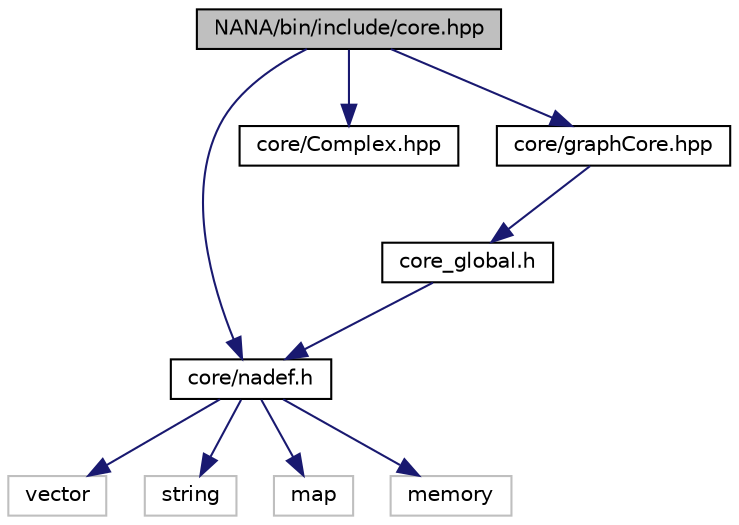 digraph "NANA/bin/include/core.hpp"
{
 // LATEX_PDF_SIZE
  edge [fontname="Helvetica",fontsize="10",labelfontname="Helvetica",labelfontsize="10"];
  node [fontname="Helvetica",fontsize="10",shape=record];
  Node1 [label="NANA/bin/include/core.hpp",height=0.2,width=0.4,color="black", fillcolor="grey75", style="filled", fontcolor="black",tooltip="包含基本的数据结构等"];
  Node1 -> Node2 [color="midnightblue",fontsize="10",style="solid",fontname="Helvetica"];
  Node2 [label="core/nadef.h",height=0.2,width=0.4,color="black", fillcolor="white", style="filled",URL="$bin_2include_2core_2nadef_8h.html",tooltip="数值分析所依赖的定义"];
  Node2 -> Node3 [color="midnightblue",fontsize="10",style="solid",fontname="Helvetica"];
  Node3 [label="vector",height=0.2,width=0.4,color="grey75", fillcolor="white", style="filled",tooltip=" "];
  Node2 -> Node4 [color="midnightblue",fontsize="10",style="solid",fontname="Helvetica"];
  Node4 [label="string",height=0.2,width=0.4,color="grey75", fillcolor="white", style="filled",tooltip=" "];
  Node2 -> Node5 [color="midnightblue",fontsize="10",style="solid",fontname="Helvetica"];
  Node5 [label="map",height=0.2,width=0.4,color="grey75", fillcolor="white", style="filled",tooltip=" "];
  Node2 -> Node6 [color="midnightblue",fontsize="10",style="solid",fontname="Helvetica"];
  Node6 [label="memory",height=0.2,width=0.4,color="grey75", fillcolor="white", style="filled",tooltip=" "];
  Node1 -> Node7 [color="midnightblue",fontsize="10",style="solid",fontname="Helvetica"];
  Node7 [label="core/Complex.hpp",height=0.2,width=0.4,color="black", fillcolor="white", style="filled",URL="$bin_2include_2core_2_complex_8hpp.html",tooltip="实现复数"];
  Node1 -> Node8 [color="midnightblue",fontsize="10",style="solid",fontname="Helvetica"];
  Node8 [label="core/graphCore.hpp",height=0.2,width=0.4,color="black", fillcolor="white", style="filled",URL="$bin_2include_2core_2graph_core_8hpp.html",tooltip="为图论算法实现的基本数据结构"];
  Node8 -> Node9 [color="midnightblue",fontsize="10",style="solid",fontname="Helvetica"];
  Node9 [label="core_global.h",height=0.2,width=0.4,color="black", fillcolor="white", style="filled",URL="$bin_2include_2core_2core__global_8h.html",tooltip="全局头文件"];
  Node9 -> Node2 [color="midnightblue",fontsize="10",style="solid",fontname="Helvetica"];
}
